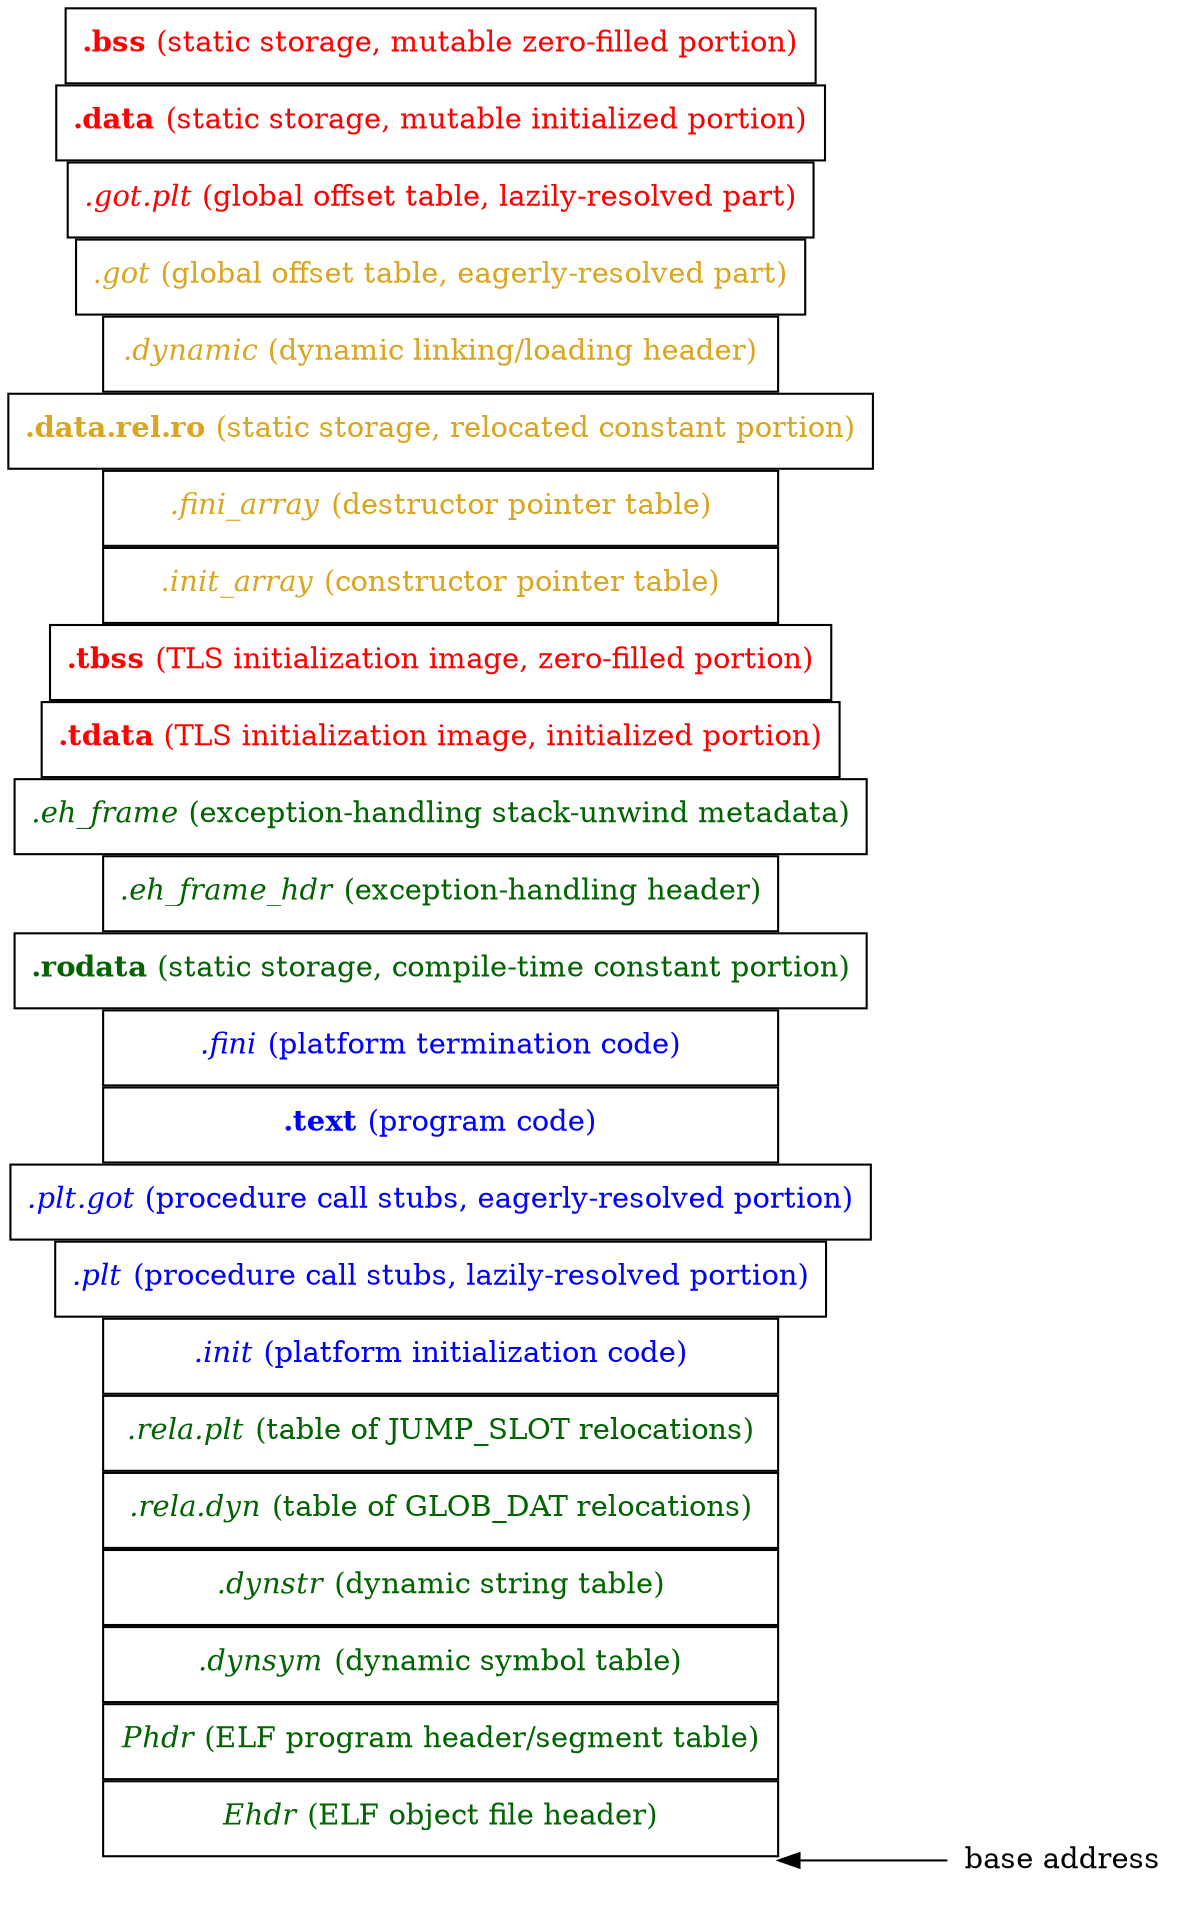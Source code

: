 strict digraph {
	nodesep=0;
	rankdir=LR;
	node [shape=box];
	node [width=4.5];

	zero [shape=none, height=0, label=""];
	ehdr [label=<<i>Ehdr</i> (ELF object file header)>, fontcolor=darkgreen];
	phdr [label=<<i>Phdr</i> (ELF program header/segment table)>, fontcolor=darkgreen];
	dynsym [label=<<i>.dynsym</i> (dynamic symbol table)>, fontcolor=darkgreen];
	dynstr [label=<<i>.dynstr</i> (dynamic string table)>, fontcolor=darkgreen];
	reladyn [label=<<i>.rela.dyn</i> (table of GLOB_DAT relocations)>, fontcolor=darkgreen];
	relaplt [label=<<i>.rela.plt</i> (table of JUMP_SLOT relocations)>, fontcolor=darkgreen];
	init [label=<<i>.init</i> (platform initialization code)>, fontcolor=blue];
	plt [label=<<i>.plt</i> (procedure call stubs, lazily-resolved portion)>, fontcolor=blue];
	pltgot [label=<<i>.plt.got</i> (procedure call stubs, eagerly-resolved portion)>, fontcolor=blue];
	text [label=<<b>.text</b> (program code)>, fontcolor=blue];
	fini [label=<<i>.fini</i> (platform termination code)>, fontcolor=blue];
	rodata [label=<<b>.rodata</b> (static storage, compile-time constant portion)>, fontcolor=darkgreen];
	eh_frame_hdr [label=<<i>.eh_frame_hdr</i> (exception-handling header)>, fontcolor=darkgreen];
	eh_frame [label=<<i>.eh_frame</i> (exception-handling stack-unwind metadata)>, fontcolor=darkgreen];
	tdata [label=<<b>.tdata</b> (TLS initialization image, initialized portion)>, fontcolor=red];
	tbss [label=<<b>.tbss</b> (TLS initialization image, zero-filled portion)>, fontcolor=red];
	init_array [label=<<i>.init_array</i> (constructor pointer table)>, fontcolor=goldenrod];
	fini_array [label=<<i>.fini_array</i> (destructor pointer table)>, fontcolor=goldenrod];
	datarelro [label=<<b>.data.rel.ro</b> (static storage, relocated constant portion)>, fontcolor=goldenrod];
	dynamic [label=<<i>.dynamic</i> (dynamic linking/loading header)>, fontcolor=goldenrod];
	got [label=<<i>.got</i> (global offset table, eagerly-resolved part)>, fontcolor=goldenrod];
	gotplt [label=<<i>.got.plt</i> (global offset table, lazily-resolved part)>, fontcolor=red];
	data [label=<<b>.data</b> (static storage, mutable initialized portion)>, fontcolor=red];
	bss [label=<<b>.bss</b> (static storage, mutable zero-filled portion)>, fontcolor=red];

	0 [shape=none, width=default, label="base address"];
	zero -> 0 [dir=back];
}
